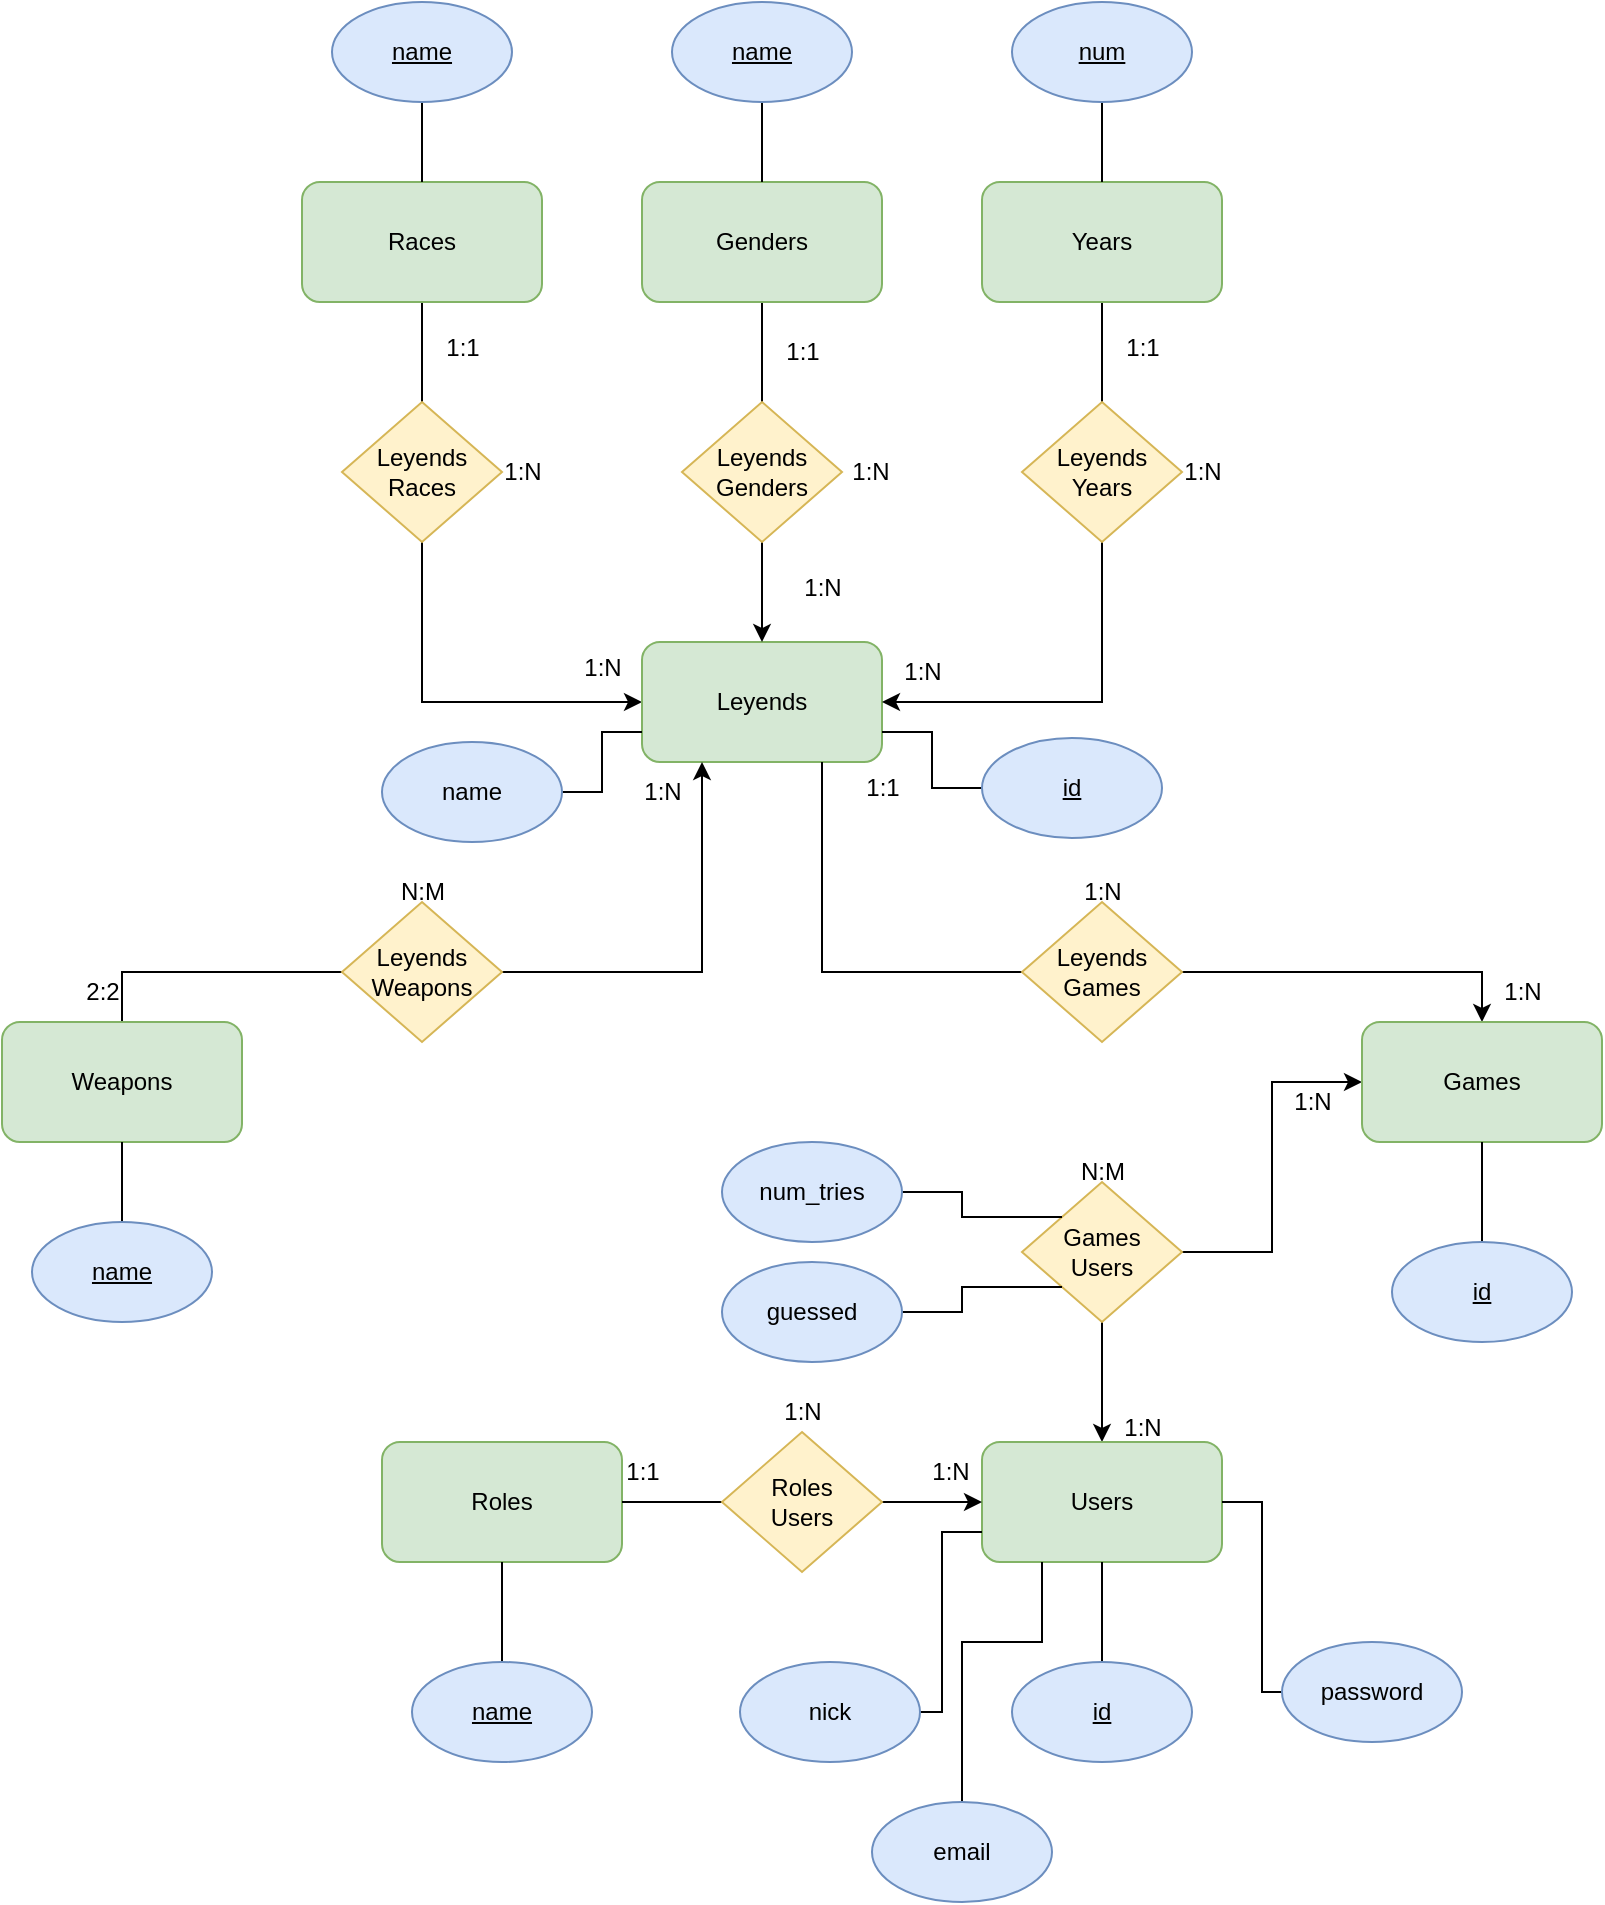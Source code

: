 <mxfile version="21.3.2" type="github">
  <diagram name="Página-1" id="Ztjt0sGCrl9UJwy7tRwZ">
    <mxGraphModel dx="839" dy="446" grid="1" gridSize="10" guides="1" tooltips="1" connect="1" arrows="1" fold="1" page="1" pageScale="1" pageWidth="827" pageHeight="1169" math="0" shadow="0">
      <root>
        <mxCell id="0" />
        <mxCell id="1" parent="0" />
        <mxCell id="nC696HbYTrgD9M_bG4P8-10" style="edgeStyle=orthogonalEdgeStyle;rounded=0;orthogonalLoop=1;jettySize=auto;html=1;entryX=0.5;entryY=1;entryDx=0;entryDy=0;endArrow=none;endFill=0;startArrow=classic;startFill=1;" parent="1" source="nC696HbYTrgD9M_bG4P8-1" target="nC696HbYTrgD9M_bG4P8-8" edge="1">
          <mxGeometry relative="1" as="geometry" />
        </mxCell>
        <mxCell id="nC696HbYTrgD9M_bG4P8-1" value="Leyends" style="rounded=1;whiteSpace=wrap;html=1;fillColor=#d5e8d4;strokeColor=#82b366;" parent="1" vertex="1">
          <mxGeometry x="320" y="370" width="120" height="60" as="geometry" />
        </mxCell>
        <mxCell id="nC696HbYTrgD9M_bG4P8-3" style="edgeStyle=orthogonalEdgeStyle;rounded=0;orthogonalLoop=1;jettySize=auto;html=1;" parent="1" source="nC696HbYTrgD9M_bG4P8-2" target="nC696HbYTrgD9M_bG4P8-1" edge="1">
          <mxGeometry relative="1" as="geometry" />
        </mxCell>
        <mxCell id="nC696HbYTrgD9M_bG4P8-5" style="edgeStyle=orthogonalEdgeStyle;rounded=0;orthogonalLoop=1;jettySize=auto;html=1;endArrow=none;endFill=0;" parent="1" source="nC696HbYTrgD9M_bG4P8-2" target="nC696HbYTrgD9M_bG4P8-4" edge="1">
          <mxGeometry relative="1" as="geometry" />
        </mxCell>
        <mxCell id="nC696HbYTrgD9M_bG4P8-2" value="Leyends&lt;br&gt;Genders" style="rhombus;whiteSpace=wrap;html=1;fillColor=#fff2cc;strokeColor=#d6b656;" parent="1" vertex="1">
          <mxGeometry x="340" y="250" width="80" height="70" as="geometry" />
        </mxCell>
        <mxCell id="nC696HbYTrgD9M_bG4P8-4" value="Genders" style="rounded=1;whiteSpace=wrap;html=1;fillColor=#d5e8d4;strokeColor=#82b366;" parent="1" vertex="1">
          <mxGeometry x="320" y="140" width="120" height="60" as="geometry" />
        </mxCell>
        <mxCell id="nC696HbYTrgD9M_bG4P8-6" value="1:1" style="text;html=1;align=center;verticalAlign=middle;resizable=0;points=[];autosize=1;strokeColor=none;fillColor=none;" parent="1" vertex="1">
          <mxGeometry x="380" y="210" width="40" height="30" as="geometry" />
        </mxCell>
        <mxCell id="nC696HbYTrgD9M_bG4P8-7" value="1:N" style="text;html=1;align=center;verticalAlign=middle;resizable=0;points=[];autosize=1;strokeColor=none;fillColor=none;" parent="1" vertex="1">
          <mxGeometry x="390" y="328" width="40" height="30" as="geometry" />
        </mxCell>
        <mxCell id="nC696HbYTrgD9M_bG4P8-12" style="edgeStyle=orthogonalEdgeStyle;rounded=0;orthogonalLoop=1;jettySize=auto;html=1;endArrow=none;endFill=0;" parent="1" source="nC696HbYTrgD9M_bG4P8-8" target="nC696HbYTrgD9M_bG4P8-11" edge="1">
          <mxGeometry relative="1" as="geometry" />
        </mxCell>
        <mxCell id="nC696HbYTrgD9M_bG4P8-8" value="Leyends&lt;br&gt;Races" style="rhombus;whiteSpace=wrap;html=1;fillColor=#fff2cc;strokeColor=#d6b656;" parent="1" vertex="1">
          <mxGeometry x="170" y="250" width="80" height="70" as="geometry" />
        </mxCell>
        <mxCell id="nC696HbYTrgD9M_bG4P8-9" value="1:N" style="text;html=1;align=center;verticalAlign=middle;resizable=0;points=[];autosize=1;strokeColor=none;fillColor=none;" parent="1" vertex="1">
          <mxGeometry x="414" y="270" width="40" height="30" as="geometry" />
        </mxCell>
        <mxCell id="nC696HbYTrgD9M_bG4P8-11" value="Races" style="rounded=1;whiteSpace=wrap;html=1;fillColor=#d5e8d4;strokeColor=#82b366;" parent="1" vertex="1">
          <mxGeometry x="150" y="140" width="120" height="60" as="geometry" />
        </mxCell>
        <mxCell id="nC696HbYTrgD9M_bG4P8-13" value="1:1" style="text;html=1;align=center;verticalAlign=middle;resizable=0;points=[];autosize=1;strokeColor=none;fillColor=none;" parent="1" vertex="1">
          <mxGeometry x="210" y="208" width="40" height="30" as="geometry" />
        </mxCell>
        <mxCell id="nC696HbYTrgD9M_bG4P8-14" value="1:N" style="text;html=1;align=center;verticalAlign=middle;resizable=0;points=[];autosize=1;strokeColor=none;fillColor=none;" parent="1" vertex="1">
          <mxGeometry x="280" y="368" width="40" height="30" as="geometry" />
        </mxCell>
        <mxCell id="nC696HbYTrgD9M_bG4P8-15" value="N:M" style="text;html=1;align=center;verticalAlign=middle;resizable=0;points=[];autosize=1;strokeColor=none;fillColor=none;" parent="1" vertex="1">
          <mxGeometry x="185" y="480" width="50" height="30" as="geometry" />
        </mxCell>
        <mxCell id="nC696HbYTrgD9M_bG4P8-16" style="edgeStyle=orthogonalEdgeStyle;rounded=0;orthogonalLoop=1;jettySize=auto;html=1;endArrow=none;endFill=0;" parent="1" source="nC696HbYTrgD9M_bG4P8-17" target="nC696HbYTrgD9M_bG4P8-18" edge="1">
          <mxGeometry relative="1" as="geometry" />
        </mxCell>
        <mxCell id="nC696HbYTrgD9M_bG4P8-21" style="edgeStyle=orthogonalEdgeStyle;rounded=0;orthogonalLoop=1;jettySize=auto;html=1;entryX=1;entryY=0.5;entryDx=0;entryDy=0;exitX=0.5;exitY=1;exitDx=0;exitDy=0;" parent="1" source="nC696HbYTrgD9M_bG4P8-17" target="nC696HbYTrgD9M_bG4P8-1" edge="1">
          <mxGeometry relative="1" as="geometry" />
        </mxCell>
        <mxCell id="nC696HbYTrgD9M_bG4P8-17" value="Leyends&lt;br&gt;Years" style="rhombus;whiteSpace=wrap;html=1;fillColor=#fff2cc;strokeColor=#d6b656;" parent="1" vertex="1">
          <mxGeometry x="510" y="250" width="80" height="70" as="geometry" />
        </mxCell>
        <mxCell id="nC696HbYTrgD9M_bG4P8-18" value="Years" style="rounded=1;whiteSpace=wrap;html=1;fillColor=#d5e8d4;strokeColor=#82b366;" parent="1" vertex="1">
          <mxGeometry x="490" y="140" width="120" height="60" as="geometry" />
        </mxCell>
        <mxCell id="nC696HbYTrgD9M_bG4P8-19" value="1:1" style="text;html=1;align=center;verticalAlign=middle;resizable=0;points=[];autosize=1;strokeColor=none;fillColor=none;" parent="1" vertex="1">
          <mxGeometry x="550" y="208" width="40" height="30" as="geometry" />
        </mxCell>
        <mxCell id="nC696HbYTrgD9M_bG4P8-20" value="1:N" style="text;html=1;align=center;verticalAlign=middle;resizable=0;points=[];autosize=1;strokeColor=none;fillColor=none;" parent="1" vertex="1">
          <mxGeometry x="580" y="270" width="40" height="30" as="geometry" />
        </mxCell>
        <mxCell id="nC696HbYTrgD9M_bG4P8-22" value="1:N" style="text;html=1;align=center;verticalAlign=middle;resizable=0;points=[];autosize=1;strokeColor=none;fillColor=none;" parent="1" vertex="1">
          <mxGeometry x="440" y="370" width="40" height="30" as="geometry" />
        </mxCell>
        <mxCell id="nC696HbYTrgD9M_bG4P8-23" style="edgeStyle=orthogonalEdgeStyle;rounded=0;orthogonalLoop=1;jettySize=auto;html=1;endArrow=none;endFill=0;entryX=0.5;entryY=0;entryDx=0;entryDy=0;" parent="1" source="nC696HbYTrgD9M_bG4P8-24" target="nC696HbYTrgD9M_bG4P8-25" edge="1">
          <mxGeometry relative="1" as="geometry" />
        </mxCell>
        <mxCell id="nC696HbYTrgD9M_bG4P8-27" style="edgeStyle=orthogonalEdgeStyle;rounded=0;orthogonalLoop=1;jettySize=auto;html=1;entryX=0.25;entryY=1;entryDx=0;entryDy=0;" parent="1" source="nC696HbYTrgD9M_bG4P8-24" target="nC696HbYTrgD9M_bG4P8-1" edge="1">
          <mxGeometry relative="1" as="geometry" />
        </mxCell>
        <mxCell id="nC696HbYTrgD9M_bG4P8-24" value="Leyends&lt;br&gt;Weapons" style="rhombus;whiteSpace=wrap;html=1;fillColor=#fff2cc;strokeColor=#d6b656;" parent="1" vertex="1">
          <mxGeometry x="170" y="500" width="80" height="70" as="geometry" />
        </mxCell>
        <mxCell id="nC696HbYTrgD9M_bG4P8-25" value="Weapons" style="rounded=1;whiteSpace=wrap;html=1;fillColor=#d5e8d4;strokeColor=#82b366;" parent="1" vertex="1">
          <mxGeometry y="560" width="120" height="60" as="geometry" />
        </mxCell>
        <mxCell id="nC696HbYTrgD9M_bG4P8-28" value="2:2" style="text;html=1;align=center;verticalAlign=middle;resizable=0;points=[];autosize=1;strokeColor=none;fillColor=none;" parent="1" vertex="1">
          <mxGeometry x="30" y="530" width="40" height="30" as="geometry" />
        </mxCell>
        <mxCell id="nC696HbYTrgD9M_bG4P8-29" value="1:N" style="text;html=1;align=center;verticalAlign=middle;resizable=0;points=[];autosize=1;strokeColor=none;fillColor=none;" parent="1" vertex="1">
          <mxGeometry x="310" y="430" width="40" height="30" as="geometry" />
        </mxCell>
        <mxCell id="nC696HbYTrgD9M_bG4P8-31" style="edgeStyle=orthogonalEdgeStyle;rounded=0;orthogonalLoop=1;jettySize=auto;html=1;entryX=0.75;entryY=1;entryDx=0;entryDy=0;endArrow=none;endFill=0;" parent="1" source="nC696HbYTrgD9M_bG4P8-30" target="nC696HbYTrgD9M_bG4P8-1" edge="1">
          <mxGeometry relative="1" as="geometry" />
        </mxCell>
        <mxCell id="nC696HbYTrgD9M_bG4P8-33" style="edgeStyle=orthogonalEdgeStyle;rounded=0;orthogonalLoop=1;jettySize=auto;html=1;entryX=0.5;entryY=0;entryDx=0;entryDy=0;" parent="1" source="nC696HbYTrgD9M_bG4P8-30" target="nC696HbYTrgD9M_bG4P8-32" edge="1">
          <mxGeometry relative="1" as="geometry" />
        </mxCell>
        <mxCell id="nC696HbYTrgD9M_bG4P8-30" value="Leyends&lt;br&gt;Games" style="rhombus;whiteSpace=wrap;html=1;fillColor=#fff2cc;strokeColor=#d6b656;" parent="1" vertex="1">
          <mxGeometry x="510" y="500" width="80" height="70" as="geometry" />
        </mxCell>
        <mxCell id="nC696HbYTrgD9M_bG4P8-39" style="edgeStyle=orthogonalEdgeStyle;rounded=0;orthogonalLoop=1;jettySize=auto;html=1;entryX=1;entryY=0.5;entryDx=0;entryDy=0;endArrow=none;endFill=0;startArrow=classic;startFill=1;" parent="1" source="nC696HbYTrgD9M_bG4P8-32" target="nC696HbYTrgD9M_bG4P8-38" edge="1">
          <mxGeometry relative="1" as="geometry" />
        </mxCell>
        <mxCell id="nC696HbYTrgD9M_bG4P8-32" value="Games" style="rounded=1;whiteSpace=wrap;html=1;fillColor=#d5e8d4;strokeColor=#82b366;" parent="1" vertex="1">
          <mxGeometry x="680" y="560" width="120" height="60" as="geometry" />
        </mxCell>
        <mxCell id="nC696HbYTrgD9M_bG4P8-34" value="1:N" style="text;html=1;align=center;verticalAlign=middle;resizable=0;points=[];autosize=1;strokeColor=none;fillColor=none;" parent="1" vertex="1">
          <mxGeometry x="740" y="530" width="40" height="30" as="geometry" />
        </mxCell>
        <mxCell id="nC696HbYTrgD9M_bG4P8-36" value="1:1" style="text;html=1;align=center;verticalAlign=middle;resizable=0;points=[];autosize=1;strokeColor=none;fillColor=none;" parent="1" vertex="1">
          <mxGeometry x="420" y="428" width="40" height="30" as="geometry" />
        </mxCell>
        <mxCell id="nC696HbYTrgD9M_bG4P8-37" value="1:N" style="text;html=1;align=center;verticalAlign=middle;resizable=0;points=[];autosize=1;strokeColor=none;fillColor=none;" parent="1" vertex="1">
          <mxGeometry x="530" y="480" width="40" height="30" as="geometry" />
        </mxCell>
        <mxCell id="nC696HbYTrgD9M_bG4P8-41" style="edgeStyle=orthogonalEdgeStyle;rounded=0;orthogonalLoop=1;jettySize=auto;html=1;" parent="1" source="nC696HbYTrgD9M_bG4P8-38" target="nC696HbYTrgD9M_bG4P8-40" edge="1">
          <mxGeometry relative="1" as="geometry" />
        </mxCell>
        <mxCell id="nC696HbYTrgD9M_bG4P8-38" value="Games&lt;br&gt;Users" style="rhombus;whiteSpace=wrap;html=1;fillColor=#fff2cc;strokeColor=#d6b656;" parent="1" vertex="1">
          <mxGeometry x="510" y="640" width="80" height="70" as="geometry" />
        </mxCell>
        <mxCell id="nC696HbYTrgD9M_bG4P8-40" value="Users" style="rounded=1;whiteSpace=wrap;html=1;fillColor=#d5e8d4;strokeColor=#82b366;" parent="1" vertex="1">
          <mxGeometry x="490" y="770" width="120" height="60" as="geometry" />
        </mxCell>
        <mxCell id="nC696HbYTrgD9M_bG4P8-42" value="N:M" style="text;html=1;align=center;verticalAlign=middle;resizable=0;points=[];autosize=1;strokeColor=none;fillColor=none;" parent="1" vertex="1">
          <mxGeometry x="525" y="620" width="50" height="30" as="geometry" />
        </mxCell>
        <mxCell id="nC696HbYTrgD9M_bG4P8-43" value="1:N" style="text;html=1;align=center;verticalAlign=middle;resizable=0;points=[];autosize=1;strokeColor=none;fillColor=none;" parent="1" vertex="1">
          <mxGeometry x="635" y="585" width="40" height="30" as="geometry" />
        </mxCell>
        <mxCell id="nC696HbYTrgD9M_bG4P8-44" value="1:N" style="text;html=1;align=center;verticalAlign=middle;resizable=0;points=[];autosize=1;strokeColor=none;fillColor=none;" parent="1" vertex="1">
          <mxGeometry x="550" y="748" width="40" height="30" as="geometry" />
        </mxCell>
        <mxCell id="nC696HbYTrgD9M_bG4P8-45" value="Roles" style="rounded=1;whiteSpace=wrap;html=1;fillColor=#d5e8d4;strokeColor=#82b366;" parent="1" vertex="1">
          <mxGeometry x="190" y="770" width="120" height="60" as="geometry" />
        </mxCell>
        <mxCell id="nC696HbYTrgD9M_bG4P8-47" style="edgeStyle=orthogonalEdgeStyle;rounded=0;orthogonalLoop=1;jettySize=auto;html=1;" parent="1" source="nC696HbYTrgD9M_bG4P8-46" target="nC696HbYTrgD9M_bG4P8-40" edge="1">
          <mxGeometry relative="1" as="geometry" />
        </mxCell>
        <mxCell id="nC696HbYTrgD9M_bG4P8-48" style="edgeStyle=orthogonalEdgeStyle;rounded=0;orthogonalLoop=1;jettySize=auto;html=1;endArrow=none;endFill=0;" parent="1" source="nC696HbYTrgD9M_bG4P8-46" target="nC696HbYTrgD9M_bG4P8-45" edge="1">
          <mxGeometry relative="1" as="geometry" />
        </mxCell>
        <mxCell id="nC696HbYTrgD9M_bG4P8-46" value="Roles&lt;br&gt;Users" style="rhombus;whiteSpace=wrap;html=1;fillColor=#fff2cc;strokeColor=#d6b656;" parent="1" vertex="1">
          <mxGeometry x="360" y="765" width="80" height="70" as="geometry" />
        </mxCell>
        <mxCell id="nC696HbYTrgD9M_bG4P8-49" value="1:N" style="text;html=1;align=center;verticalAlign=middle;resizable=0;points=[];autosize=1;strokeColor=none;fillColor=none;" parent="1" vertex="1">
          <mxGeometry x="380" y="740" width="40" height="30" as="geometry" />
        </mxCell>
        <mxCell id="nC696HbYTrgD9M_bG4P8-50" value="1:N" style="text;html=1;align=center;verticalAlign=middle;resizable=0;points=[];autosize=1;strokeColor=none;fillColor=none;" parent="1" vertex="1">
          <mxGeometry x="454" y="770" width="40" height="30" as="geometry" />
        </mxCell>
        <mxCell id="nC696HbYTrgD9M_bG4P8-51" value="1:1" style="text;html=1;align=center;verticalAlign=middle;resizable=0;points=[];autosize=1;strokeColor=none;fillColor=none;" parent="1" vertex="1">
          <mxGeometry x="300" y="770" width="40" height="30" as="geometry" />
        </mxCell>
        <mxCell id="nC696HbYTrgD9M_bG4P8-53" style="edgeStyle=orthogonalEdgeStyle;rounded=0;orthogonalLoop=1;jettySize=auto;html=1;endArrow=none;endFill=0;" parent="1" source="nC696HbYTrgD9M_bG4P8-52" target="nC696HbYTrgD9M_bG4P8-18" edge="1">
          <mxGeometry relative="1" as="geometry" />
        </mxCell>
        <mxCell id="nC696HbYTrgD9M_bG4P8-52" value="&lt;u&gt;num&lt;/u&gt;" style="ellipse;whiteSpace=wrap;html=1;fillColor=#dae8fc;strokeColor=#6c8ebf;" parent="1" vertex="1">
          <mxGeometry x="505" y="50" width="90" height="50" as="geometry" />
        </mxCell>
        <mxCell id="nC696HbYTrgD9M_bG4P8-59" style="edgeStyle=orthogonalEdgeStyle;rounded=0;orthogonalLoop=1;jettySize=auto;html=1;endArrow=none;endFill=0;" parent="1" source="nC696HbYTrgD9M_bG4P8-56" target="nC696HbYTrgD9M_bG4P8-4" edge="1">
          <mxGeometry relative="1" as="geometry" />
        </mxCell>
        <mxCell id="nC696HbYTrgD9M_bG4P8-56" value="&lt;u&gt;name&lt;/u&gt;" style="ellipse;whiteSpace=wrap;html=1;fillColor=#dae8fc;strokeColor=#6c8ebf;" parent="1" vertex="1">
          <mxGeometry x="335" y="50" width="90" height="50" as="geometry" />
        </mxCell>
        <mxCell id="nC696HbYTrgD9M_bG4P8-63" style="edgeStyle=orthogonalEdgeStyle;rounded=0;orthogonalLoop=1;jettySize=auto;html=1;endArrow=none;endFill=0;" parent="1" source="nC696HbYTrgD9M_bG4P8-60" target="nC696HbYTrgD9M_bG4P8-11" edge="1">
          <mxGeometry relative="1" as="geometry" />
        </mxCell>
        <mxCell id="nC696HbYTrgD9M_bG4P8-60" value="&lt;u&gt;name&lt;/u&gt;" style="ellipse;whiteSpace=wrap;html=1;fillColor=#dae8fc;strokeColor=#6c8ebf;" parent="1" vertex="1">
          <mxGeometry x="165" y="50" width="90" height="50" as="geometry" />
        </mxCell>
        <mxCell id="nC696HbYTrgD9M_bG4P8-64" value="1:N" style="text;html=1;align=center;verticalAlign=middle;resizable=0;points=[];autosize=1;strokeColor=none;fillColor=none;" parent="1" vertex="1">
          <mxGeometry x="240" y="270" width="40" height="30" as="geometry" />
        </mxCell>
        <mxCell id="nC696HbYTrgD9M_bG4P8-66" style="edgeStyle=orthogonalEdgeStyle;rounded=0;orthogonalLoop=1;jettySize=auto;html=1;entryX=1;entryY=0.75;entryDx=0;entryDy=0;endArrow=none;endFill=0;" parent="1" source="nC696HbYTrgD9M_bG4P8-65" target="nC696HbYTrgD9M_bG4P8-1" edge="1">
          <mxGeometry relative="1" as="geometry" />
        </mxCell>
        <mxCell id="nC696HbYTrgD9M_bG4P8-65" value="&lt;u&gt;id&lt;/u&gt;" style="ellipse;whiteSpace=wrap;html=1;fillColor=#dae8fc;strokeColor=#6c8ebf;" parent="1" vertex="1">
          <mxGeometry x="490" y="418" width="90" height="50" as="geometry" />
        </mxCell>
        <mxCell id="nC696HbYTrgD9M_bG4P8-68" style="edgeStyle=orthogonalEdgeStyle;rounded=0;orthogonalLoop=1;jettySize=auto;html=1;entryX=0;entryY=0.75;entryDx=0;entryDy=0;endArrow=none;endFill=0;" parent="1" source="nC696HbYTrgD9M_bG4P8-67" target="nC696HbYTrgD9M_bG4P8-1" edge="1">
          <mxGeometry relative="1" as="geometry" />
        </mxCell>
        <mxCell id="nC696HbYTrgD9M_bG4P8-67" value="name" style="ellipse;whiteSpace=wrap;html=1;fillColor=#dae8fc;strokeColor=#6c8ebf;" parent="1" vertex="1">
          <mxGeometry x="190" y="420" width="90" height="50" as="geometry" />
        </mxCell>
        <mxCell id="nC696HbYTrgD9M_bG4P8-72" style="edgeStyle=orthogonalEdgeStyle;rounded=0;orthogonalLoop=1;jettySize=auto;html=1;exitX=0.5;exitY=0;exitDx=0;exitDy=0;endArrow=none;endFill=0;" parent="1" source="nC696HbYTrgD9M_bG4P8-71" target="nC696HbYTrgD9M_bG4P8-25" edge="1">
          <mxGeometry relative="1" as="geometry" />
        </mxCell>
        <mxCell id="nC696HbYTrgD9M_bG4P8-71" value="&lt;u&gt;name&lt;/u&gt;" style="ellipse;whiteSpace=wrap;html=1;fillColor=#dae8fc;strokeColor=#6c8ebf;" parent="1" vertex="1">
          <mxGeometry x="15" y="660" width="90" height="50" as="geometry" />
        </mxCell>
        <mxCell id="nC696HbYTrgD9M_bG4P8-76" style="edgeStyle=orthogonalEdgeStyle;rounded=0;orthogonalLoop=1;jettySize=auto;html=1;endArrow=none;endFill=0;" parent="1" source="nC696HbYTrgD9M_bG4P8-75" target="nC696HbYTrgD9M_bG4P8-32" edge="1">
          <mxGeometry relative="1" as="geometry" />
        </mxCell>
        <mxCell id="nC696HbYTrgD9M_bG4P8-75" value="&lt;u&gt;id&lt;/u&gt;" style="ellipse;whiteSpace=wrap;html=1;fillColor=#dae8fc;strokeColor=#6c8ebf;" parent="1" vertex="1">
          <mxGeometry x="695" y="670" width="90" height="50" as="geometry" />
        </mxCell>
        <mxCell id="nC696HbYTrgD9M_bG4P8-82" style="edgeStyle=orthogonalEdgeStyle;rounded=0;orthogonalLoop=1;jettySize=auto;html=1;endArrow=none;endFill=0;" parent="1" source="nC696HbYTrgD9M_bG4P8-81" target="nC696HbYTrgD9M_bG4P8-45" edge="1">
          <mxGeometry relative="1" as="geometry" />
        </mxCell>
        <mxCell id="nC696HbYTrgD9M_bG4P8-81" value="&lt;u&gt;name&lt;/u&gt;" style="ellipse;whiteSpace=wrap;html=1;fillColor=#dae8fc;strokeColor=#6c8ebf;" parent="1" vertex="1">
          <mxGeometry x="205" y="880" width="90" height="50" as="geometry" />
        </mxCell>
        <mxCell id="nC696HbYTrgD9M_bG4P8-84" style="edgeStyle=orthogonalEdgeStyle;rounded=0;orthogonalLoop=1;jettySize=auto;html=1;entryX=0;entryY=0.75;entryDx=0;entryDy=0;endArrow=none;endFill=0;" parent="1" source="nC696HbYTrgD9M_bG4P8-83" target="nC696HbYTrgD9M_bG4P8-40" edge="1">
          <mxGeometry relative="1" as="geometry">
            <Array as="points">
              <mxPoint x="470" y="905" />
              <mxPoint x="470" y="815" />
            </Array>
          </mxGeometry>
        </mxCell>
        <mxCell id="nC696HbYTrgD9M_bG4P8-83" value="nick" style="ellipse;whiteSpace=wrap;html=1;fillColor=#dae8fc;strokeColor=#6c8ebf;" parent="1" vertex="1">
          <mxGeometry x="369" y="880" width="90" height="50" as="geometry" />
        </mxCell>
        <mxCell id="nC696HbYTrgD9M_bG4P8-86" style="edgeStyle=orthogonalEdgeStyle;rounded=0;orthogonalLoop=1;jettySize=auto;html=1;entryX=0.5;entryY=1;entryDx=0;entryDy=0;endArrow=none;endFill=0;" parent="1" source="nC696HbYTrgD9M_bG4P8-85" target="nC696HbYTrgD9M_bG4P8-40" edge="1">
          <mxGeometry relative="1" as="geometry" />
        </mxCell>
        <mxCell id="nC696HbYTrgD9M_bG4P8-85" value="&lt;u&gt;id&lt;/u&gt;" style="ellipse;whiteSpace=wrap;html=1;fillColor=#dae8fc;strokeColor=#6c8ebf;" parent="1" vertex="1">
          <mxGeometry x="505" y="880" width="90" height="50" as="geometry" />
        </mxCell>
        <mxCell id="nC696HbYTrgD9M_bG4P8-89" style="edgeStyle=orthogonalEdgeStyle;rounded=0;orthogonalLoop=1;jettySize=auto;html=1;entryX=1;entryY=0.5;entryDx=0;entryDy=0;endArrow=none;endFill=0;" parent="1" source="nC696HbYTrgD9M_bG4P8-88" target="nC696HbYTrgD9M_bG4P8-40" edge="1">
          <mxGeometry relative="1" as="geometry">
            <Array as="points">
              <mxPoint x="630" y="895" />
              <mxPoint x="630" y="800" />
            </Array>
          </mxGeometry>
        </mxCell>
        <mxCell id="nC696HbYTrgD9M_bG4P8-88" value="password" style="ellipse;whiteSpace=wrap;html=1;fillColor=#dae8fc;strokeColor=#6c8ebf;" parent="1" vertex="1">
          <mxGeometry x="640" y="870" width="90" height="50" as="geometry" />
        </mxCell>
        <mxCell id="nC696HbYTrgD9M_bG4P8-92" style="edgeStyle=orthogonalEdgeStyle;rounded=0;orthogonalLoop=1;jettySize=auto;html=1;entryX=0.25;entryY=1;entryDx=0;entryDy=0;endArrow=none;endFill=0;" parent="1" source="nC696HbYTrgD9M_bG4P8-90" target="nC696HbYTrgD9M_bG4P8-40" edge="1">
          <mxGeometry relative="1" as="geometry">
            <Array as="points">
              <mxPoint x="480" y="870" />
              <mxPoint x="520" y="870" />
            </Array>
          </mxGeometry>
        </mxCell>
        <mxCell id="nC696HbYTrgD9M_bG4P8-90" value="email" style="ellipse;whiteSpace=wrap;html=1;fillColor=#dae8fc;strokeColor=#6c8ebf;" parent="1" vertex="1">
          <mxGeometry x="435" y="950" width="90" height="50" as="geometry" />
        </mxCell>
        <mxCell id="ZzmS9jOC9LmRhfNBvaeO-2" style="edgeStyle=orthogonalEdgeStyle;rounded=0;orthogonalLoop=1;jettySize=auto;html=1;endArrow=none;endFill=0;entryX=0;entryY=1;entryDx=0;entryDy=0;" parent="1" source="ZzmS9jOC9LmRhfNBvaeO-1" target="nC696HbYTrgD9M_bG4P8-38" edge="1">
          <mxGeometry relative="1" as="geometry" />
        </mxCell>
        <mxCell id="ZzmS9jOC9LmRhfNBvaeO-1" value="guessed" style="ellipse;whiteSpace=wrap;html=1;fillColor=#dae8fc;strokeColor=#6c8ebf;" parent="1" vertex="1">
          <mxGeometry x="360" y="680" width="90" height="50" as="geometry" />
        </mxCell>
        <mxCell id="ZzmS9jOC9LmRhfNBvaeO-4" style="edgeStyle=orthogonalEdgeStyle;rounded=0;orthogonalLoop=1;jettySize=auto;html=1;entryX=0;entryY=0;entryDx=0;entryDy=0;endArrow=none;endFill=0;" parent="1" source="ZzmS9jOC9LmRhfNBvaeO-3" target="nC696HbYTrgD9M_bG4P8-38" edge="1">
          <mxGeometry relative="1" as="geometry" />
        </mxCell>
        <mxCell id="ZzmS9jOC9LmRhfNBvaeO-3" value="num_tries" style="ellipse;whiteSpace=wrap;html=1;fillColor=#dae8fc;strokeColor=#6c8ebf;" parent="1" vertex="1">
          <mxGeometry x="360" y="620" width="90" height="50" as="geometry" />
        </mxCell>
      </root>
    </mxGraphModel>
  </diagram>
</mxfile>
